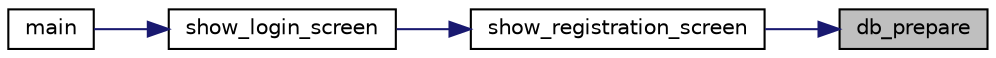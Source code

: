 digraph "db_prepare"
{
 // LATEX_PDF_SIZE
  edge [fontname="Helvetica",fontsize="10",labelfontname="Helvetica",labelfontsize="10"];
  node [fontname="Helvetica",fontsize="10",shape=record];
  rankdir="RL";
  Node1 [label="db_prepare",height=0.2,width=0.4,color="black", fillcolor="grey75", style="filled", fontcolor="black",tooltip="准备SQL语句"];
  Node1 -> Node2 [dir="back",color="midnightblue",fontsize="10",style="solid",fontname="Helvetica"];
  Node2 [label="show_registration_screen",height=0.2,width=0.4,color="black", fillcolor="white", style="filled",URL="$ui__login_8c.html#afbf6c751ea9059c966e22dd72e4661b2",tooltip="显示用户注册界面并处理注册流程"];
  Node2 -> Node3 [dir="back",color="midnightblue",fontsize="10",style="solid",fontname="Helvetica"];
  Node3 [label="show_login_screen",height=0.2,width=0.4,color="black", fillcolor="white", style="filled",URL="$ui__login_8c.html#acc3f6f9447ac0a14ff726716b36e35c3",tooltip="显示系统登录界面并处理用户登录"];
  Node3 -> Node4 [dir="back",color="midnightblue",fontsize="10",style="solid",fontname="Helvetica"];
  Node4 [label="main",height=0.2,width=0.4,color="black", fillcolor="white", style="filled",URL="$main_8c.html#ae66f6b31b5ad750f1fe042a706a4e3d4",tooltip=" "];
}
